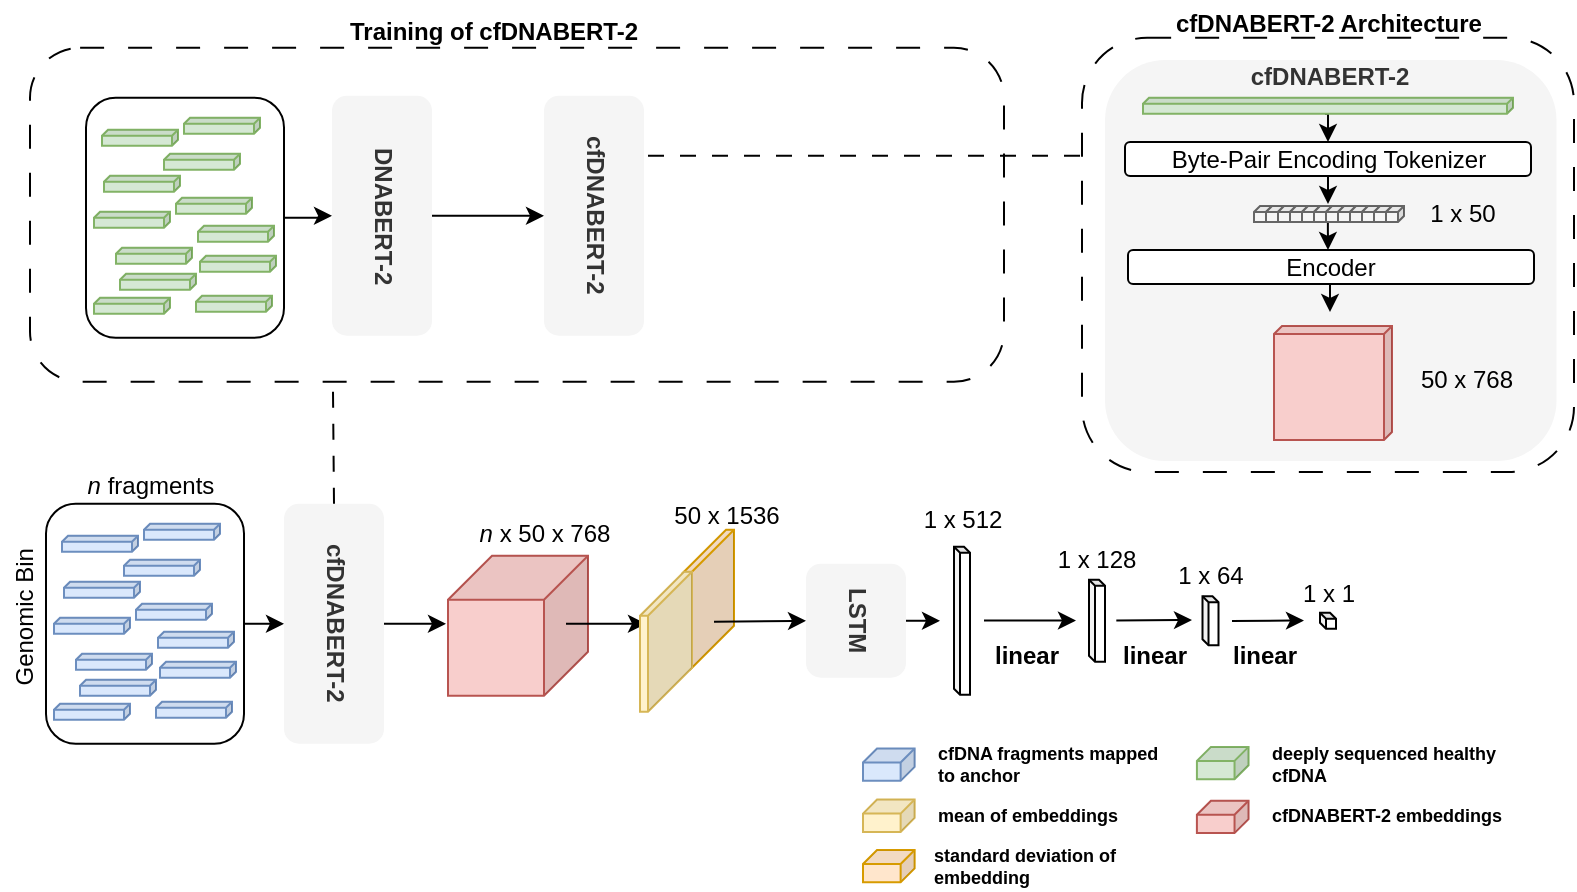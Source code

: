 <mxfile version="24.7.17">
  <diagram id="QJjx0-fPxzvcmYibJWj1" name="Page-1">
    <mxGraphModel dx="2074" dy="1187" grid="0" gridSize="10" guides="1" tooltips="1" connect="1" arrows="1" fold="1" page="1" pageScale="1" pageWidth="827" pageHeight="583" math="0" shadow="0">
      <root>
        <mxCell id="0" />
        <mxCell id="1" parent="0" />
        <mxCell id="E21WYbpWhwIhEI5-EvUI-31" value="" style="rounded=1;whiteSpace=wrap;html=1;dashed=1;fillColor=none;container=0;dashPattern=12 12;" parent="1" vertex="1">
          <mxGeometry x="24" y="31.88" width="487" height="167" as="geometry" />
        </mxCell>
        <mxCell id="E21WYbpWhwIhEI5-EvUI-158" value="1 x 512" style="text;html=1;strokeColor=none;fillColor=none;align=center;verticalAlign=middle;whiteSpace=wrap;rounded=0;container=0;" parent="1" vertex="1">
          <mxGeometry x="440.5" y="252.88" width="99" height="30" as="geometry" />
        </mxCell>
        <mxCell id="4f-DMQIj-ya-iA7LCkDa-42" value="&lt;i&gt;n&lt;/i&gt;&amp;nbsp;x 50 x 768" style="text;html=1;strokeColor=none;fillColor=none;align=center;verticalAlign=middle;whiteSpace=wrap;rounded=0;container=0;" parent="1" vertex="1">
          <mxGeometry x="232" y="259.88" width="99" height="30" as="geometry" />
        </mxCell>
        <mxCell id="E21WYbpWhwIhEI5-EvUI-28" style="edgeStyle=orthogonalEdgeStyle;rounded=0;orthogonalLoop=1;jettySize=auto;html=1;exitX=1;exitY=0.5;exitDx=0;exitDy=0;entryX=0;entryY=0.5;entryDx=0;entryDy=0;" parent="1" source="E21WYbpWhwIhEI5-EvUI-3" target="E21WYbpWhwIhEI5-EvUI-4" edge="1">
          <mxGeometry relative="1" as="geometry" />
        </mxCell>
        <mxCell id="E21WYbpWhwIhEI5-EvUI-3" value="DNABERT-2" style="rounded=1;whiteSpace=wrap;html=1;textDirection=vertical-rl;fontStyle=1;fillColor=#f5f5f5;fontColor=#333333;strokeColor=none;container=0;" parent="1" vertex="1">
          <mxGeometry x="175" y="55.88" width="50" height="120" as="geometry" />
        </mxCell>
        <mxCell id="E21WYbpWhwIhEI5-EvUI-4" value="cfDNABERT-2" style="rounded=1;whiteSpace=wrap;html=1;textDirection=vertical-rl;fontStyle=1;fillColor=#f5f5f5;fontColor=#333333;strokeColor=none;container=0;" parent="1" vertex="1">
          <mxGeometry x="281" y="55.88" width="50" height="120" as="geometry" />
        </mxCell>
        <mxCell id="E21WYbpWhwIhEI5-EvUI-30" value="standard deviation of embedding" style="text;html=1;strokeColor=none;fillColor=none;align=left;verticalAlign=middle;whiteSpace=wrap;rounded=0;fontStyle=1;container=0;fontSize=9;" parent="1" vertex="1">
          <mxGeometry x="473.5" y="429.01" width="138" height="23.88" as="geometry" />
        </mxCell>
        <mxCell id="E21WYbpWhwIhEI5-EvUI-34" value="cfDNABERT-2" style="rounded=1;whiteSpace=wrap;html=1;textDirection=vertical-rl;fontStyle=1;fillColor=#f5f5f5;fontColor=#333333;strokeColor=none;container=0;" parent="1" vertex="1">
          <mxGeometry x="151" y="259.88" width="50" height="120" as="geometry" />
        </mxCell>
        <mxCell id="E21WYbpWhwIhEI5-EvUI-88" value="" style="group" parent="1" vertex="1" connectable="0">
          <mxGeometry x="32" y="259.88" width="108" height="120" as="geometry" />
        </mxCell>
        <mxCell id="E21WYbpWhwIhEI5-EvUI-89" value="" style="rounded=1;whiteSpace=wrap;html=1;textDirection=vertical-rl;fontStyle=1;fillColor=none;fontColor=#333333;strokeColor=default;movable=1;resizable=1;rotatable=1;deletable=1;editable=1;locked=0;connectable=1;" parent="E21WYbpWhwIhEI5-EvUI-88" vertex="1">
          <mxGeometry width="99" height="120" as="geometry" />
        </mxCell>
        <mxCell id="E21WYbpWhwIhEI5-EvUI-90" value="" style="shape=cube;whiteSpace=wrap;html=1;boundedLbl=1;backgroundOutline=1;darkOpacity=0.05;darkOpacity2=0.1;size=3;direction=east;flipH=1;fillColor=#dae8fc;strokeColor=#6c8ebf;movable=1;resizable=1;rotatable=1;deletable=1;editable=1;locked=0;connectable=1;" parent="E21WYbpWhwIhEI5-EvUI-88" vertex="1">
          <mxGeometry x="45" y="50" width="38" height="8" as="geometry" />
        </mxCell>
        <mxCell id="E21WYbpWhwIhEI5-EvUI-91" value="" style="shape=cube;whiteSpace=wrap;html=1;boundedLbl=1;backgroundOutline=1;darkOpacity=0.05;darkOpacity2=0.1;size=3;direction=east;flipH=1;fillColor=#dae8fc;strokeColor=#6c8ebf;movable=1;resizable=1;rotatable=1;deletable=1;editable=1;locked=0;connectable=1;" parent="E21WYbpWhwIhEI5-EvUI-88" vertex="1">
          <mxGeometry x="9" y="39" width="38" height="8" as="geometry" />
        </mxCell>
        <mxCell id="E21WYbpWhwIhEI5-EvUI-92" value="" style="shape=cube;whiteSpace=wrap;html=1;boundedLbl=1;backgroundOutline=1;darkOpacity=0.05;darkOpacity2=0.1;size=3;direction=east;flipH=1;fillColor=#dae8fc;strokeColor=#6c8ebf;movable=1;resizable=1;rotatable=1;deletable=1;editable=1;locked=0;connectable=1;" parent="E21WYbpWhwIhEI5-EvUI-88" vertex="1">
          <mxGeometry x="39" y="28" width="38" height="8" as="geometry" />
        </mxCell>
        <mxCell id="E21WYbpWhwIhEI5-EvUI-93" value="" style="shape=cube;whiteSpace=wrap;html=1;boundedLbl=1;backgroundOutline=1;darkOpacity=0.05;darkOpacity2=0.1;size=3;direction=east;flipH=1;fillColor=#dae8fc;strokeColor=#6c8ebf;movable=1;resizable=1;rotatable=1;deletable=1;editable=1;locked=0;connectable=1;" parent="E21WYbpWhwIhEI5-EvUI-88" vertex="1">
          <mxGeometry x="17" y="88" width="38" height="8" as="geometry" />
        </mxCell>
        <mxCell id="E21WYbpWhwIhEI5-EvUI-94" value="" style="shape=cube;whiteSpace=wrap;html=1;boundedLbl=1;backgroundOutline=1;darkOpacity=0.05;darkOpacity2=0.1;size=3;direction=east;flipH=1;fillColor=#dae8fc;strokeColor=#6c8ebf;movable=1;resizable=1;rotatable=1;deletable=1;editable=1;locked=0;connectable=1;" parent="E21WYbpWhwIhEI5-EvUI-88" vertex="1">
          <mxGeometry x="4" y="57" width="38" height="8" as="geometry" />
        </mxCell>
        <mxCell id="E21WYbpWhwIhEI5-EvUI-95" value="" style="shape=cube;whiteSpace=wrap;html=1;boundedLbl=1;backgroundOutline=1;darkOpacity=0.05;darkOpacity2=0.1;size=3;direction=east;flipH=1;fillColor=#dae8fc;strokeColor=#6c8ebf;movable=1;resizable=1;rotatable=1;deletable=1;editable=1;locked=0;connectable=1;" parent="E21WYbpWhwIhEI5-EvUI-88" vertex="1">
          <mxGeometry x="55" y="99" width="38" height="8" as="geometry" />
        </mxCell>
        <mxCell id="E21WYbpWhwIhEI5-EvUI-96" value="" style="shape=cube;whiteSpace=wrap;html=1;boundedLbl=1;backgroundOutline=1;darkOpacity=0.05;darkOpacity2=0.1;size=3;direction=east;flipH=1;fillColor=#dae8fc;strokeColor=#6c8ebf;movable=1;resizable=1;rotatable=1;deletable=1;editable=1;locked=0;connectable=1;" parent="E21WYbpWhwIhEI5-EvUI-88" vertex="1">
          <mxGeometry x="4" y="100" width="38" height="8" as="geometry" />
        </mxCell>
        <mxCell id="E21WYbpWhwIhEI5-EvUI-97" value="" style="shape=cube;whiteSpace=wrap;html=1;boundedLbl=1;backgroundOutline=1;darkOpacity=0.05;darkOpacity2=0.1;size=3;direction=east;flipH=1;fillColor=#dae8fc;strokeColor=#6c8ebf;movable=1;resizable=1;rotatable=1;deletable=1;editable=1;locked=0;connectable=1;" parent="E21WYbpWhwIhEI5-EvUI-88" vertex="1">
          <mxGeometry x="56" y="64" width="38" height="8" as="geometry" />
        </mxCell>
        <mxCell id="E21WYbpWhwIhEI5-EvUI-98" value="" style="shape=cube;whiteSpace=wrap;html=1;boundedLbl=1;backgroundOutline=1;darkOpacity=0.05;darkOpacity2=0.1;size=3;direction=east;flipH=1;fillColor=#dae8fc;strokeColor=#6c8ebf;movable=1;resizable=1;rotatable=1;deletable=1;editable=1;locked=0;connectable=1;" parent="E21WYbpWhwIhEI5-EvUI-88" vertex="1">
          <mxGeometry x="57" y="79" width="38" height="8" as="geometry" />
        </mxCell>
        <mxCell id="E21WYbpWhwIhEI5-EvUI-99" value="" style="shape=cube;whiteSpace=wrap;html=1;boundedLbl=1;backgroundOutline=1;darkOpacity=0.05;darkOpacity2=0.1;size=3;direction=east;flipH=1;fillColor=#dae8fc;strokeColor=#6c8ebf;movable=1;resizable=1;rotatable=1;deletable=1;editable=1;locked=0;connectable=1;" parent="E21WYbpWhwIhEI5-EvUI-88" vertex="1">
          <mxGeometry x="15" y="75" width="38" height="8" as="geometry" />
        </mxCell>
        <mxCell id="E21WYbpWhwIhEI5-EvUI-100" value="" style="shape=cube;whiteSpace=wrap;html=1;boundedLbl=1;backgroundOutline=1;darkOpacity=0.05;darkOpacity2=0.1;size=3;direction=east;flipH=1;fillColor=#dae8fc;strokeColor=#6c8ebf;movable=1;resizable=1;rotatable=1;deletable=1;editable=1;locked=0;connectable=1;" parent="E21WYbpWhwIhEI5-EvUI-88" vertex="1">
          <mxGeometry x="49" y="10" width="38" height="8" as="geometry" />
        </mxCell>
        <mxCell id="E21WYbpWhwIhEI5-EvUI-101" value="" style="shape=cube;whiteSpace=wrap;html=1;boundedLbl=1;backgroundOutline=1;darkOpacity=0.05;darkOpacity2=0.1;size=3;direction=east;flipH=1;fillColor=#dae8fc;strokeColor=#6c8ebf;movable=1;resizable=1;rotatable=1;deletable=1;editable=1;locked=0;connectable=1;" parent="E21WYbpWhwIhEI5-EvUI-88" vertex="1">
          <mxGeometry x="8" y="16" width="38" height="8" as="geometry" />
        </mxCell>
        <mxCell id="E21WYbpWhwIhEI5-EvUI-119" value="" style="shape=cube;whiteSpace=wrap;html=1;boundedLbl=1;backgroundOutline=1;darkOpacity=0.05;darkOpacity2=0.1;size=22;direction=east;flipH=1;fillColor=#f8cecc;strokeColor=#b85450;container=0;" parent="1" vertex="1">
          <mxGeometry x="233" y="285.88" width="70" height="70" as="geometry" />
        </mxCell>
        <mxCell id="E21WYbpWhwIhEI5-EvUI-124" value="&lt;i&gt;n&lt;/i&gt;&amp;nbsp;fragments" style="text;html=1;strokeColor=none;fillColor=none;align=center;verticalAlign=middle;whiteSpace=wrap;rounded=0;container=0;" parent="1" vertex="1">
          <mxGeometry x="35" y="236" width="99" height="30" as="geometry" />
        </mxCell>
        <mxCell id="E21WYbpWhwIhEI5-EvUI-127" value="Genomic Bin" style="text;html=1;strokeColor=none;fillColor=none;align=center;verticalAlign=middle;whiteSpace=wrap;rounded=0;container=0;textDirection=vertical-rl;rotation=-180;" parent="1" vertex="1">
          <mxGeometry x="10" y="269.88" width="25" height="93" as="geometry" />
        </mxCell>
        <mxCell id="E21WYbpWhwIhEI5-EvUI-133" value="" style="endArrow=classic;html=1;rounded=0;" parent="1" edge="1">
          <mxGeometry width="50" height="50" relative="1" as="geometry">
            <mxPoint x="292" y="319.88" as="sourcePoint" />
            <mxPoint x="332" y="319.88" as="targetPoint" />
          </mxGeometry>
        </mxCell>
        <mxCell id="E21WYbpWhwIhEI5-EvUI-135" value="" style="shape=cube;whiteSpace=wrap;html=1;boundedLbl=1;backgroundOutline=1;darkOpacity=0.05;darkOpacity2=0.1;size=22;direction=east;flipH=1;fillColor=#ffe6cc;strokeColor=#d79b00;container=0;" parent="1" vertex="1">
          <mxGeometry x="350" y="272.88" width="26" height="70" as="geometry" />
        </mxCell>
        <mxCell id="E21WYbpWhwIhEI5-EvUI-136" value="" style="shape=cube;whiteSpace=wrap;html=1;boundedLbl=1;backgroundOutline=1;darkOpacity=0.05;darkOpacity2=0.1;size=22;direction=east;flipH=1;fillColor=#fff2cc;strokeColor=#d6b656;container=0;" parent="1" vertex="1">
          <mxGeometry x="329" y="293.88" width="26" height="70" as="geometry" />
        </mxCell>
        <mxCell id="E21WYbpWhwIhEI5-EvUI-141" value="50 x 1536" style="text;html=1;strokeColor=none;fillColor=none;align=center;verticalAlign=middle;whiteSpace=wrap;rounded=0;container=0;" parent="1" vertex="1">
          <mxGeometry x="323" y="250.88" width="99" height="30" as="geometry" />
        </mxCell>
        <mxCell id="E21WYbpWhwIhEI5-EvUI-142" value="LSTM" style="rounded=1;whiteSpace=wrap;html=1;textDirection=vertical-rl;fontStyle=1;fillColor=#f5f5f5;fontColor=#333333;strokeColor=none;container=0;" parent="1" vertex="1">
          <mxGeometry x="412" y="289.88" width="50" height="57" as="geometry" />
        </mxCell>
        <mxCell id="E21WYbpWhwIhEI5-EvUI-144" value="" style="endArrow=classic;html=1;rounded=0;entryX=0;entryY=0.5;entryDx=0;entryDy=0;" parent="1" target="E21WYbpWhwIhEI5-EvUI-142" edge="1">
          <mxGeometry width="50" height="50" relative="1" as="geometry">
            <mxPoint x="366" y="318.88" as="sourcePoint" />
            <mxPoint x="406" y="318.88" as="targetPoint" />
          </mxGeometry>
        </mxCell>
        <mxCell id="E21WYbpWhwIhEI5-EvUI-148" value="" style="endArrow=classic;html=1;rounded=0;exitX=1;exitY=0.5;exitDx=0;exitDy=0;entryX=0;entryY=0;entryDx=74;entryDy=5.5;entryPerimeter=0;" parent="1" source="E21WYbpWhwIhEI5-EvUI-142" edge="1">
          <mxGeometry width="50" height="50" relative="1" as="geometry">
            <mxPoint x="472" y="433.88" as="sourcePoint" />
            <mxPoint x="479" y="318.38" as="targetPoint" />
          </mxGeometry>
        </mxCell>
        <mxCell id="E21WYbpWhwIhEI5-EvUI-152" value="" style="shape=cube;whiteSpace=wrap;html=1;boundedLbl=1;backgroundOutline=1;darkOpacity=0.05;darkOpacity2=0.1;size=3;direction=east;flipH=1;container=0;rotation=-90;" parent="1" vertex="1">
          <mxGeometry x="453" y="314.38" width="74" height="8" as="geometry" />
        </mxCell>
        <mxCell id="E21WYbpWhwIhEI5-EvUI-161" value="" style="endArrow=classic;html=1;rounded=0;entryX=0;entryY=0.5;entryDx=0;entryDy=0;" parent="1" edge="1">
          <mxGeometry width="50" height="50" relative="1" as="geometry">
            <mxPoint x="501" y="318.26" as="sourcePoint" />
            <mxPoint x="547" y="318.26" as="targetPoint" />
          </mxGeometry>
        </mxCell>
        <mxCell id="E21WYbpWhwIhEI5-EvUI-163" value="" style="shape=cube;whiteSpace=wrap;html=1;boundedLbl=1;backgroundOutline=1;darkOpacity=0.05;darkOpacity2=0.1;size=3;direction=east;flipH=1;container=0;rotation=-90;" parent="1" vertex="1">
          <mxGeometry x="537" y="314.38" width="41" height="8" as="geometry" />
        </mxCell>
        <mxCell id="E21WYbpWhwIhEI5-EvUI-164" value="1 x 128" style="text;html=1;strokeColor=none;fillColor=none;align=center;verticalAlign=middle;whiteSpace=wrap;rounded=0;container=0;" parent="1" vertex="1">
          <mxGeometry x="508" y="272.88" width="99" height="30" as="geometry" />
        </mxCell>
        <mxCell id="E21WYbpWhwIhEI5-EvUI-165" value="" style="shape=cube;whiteSpace=wrap;html=1;boundedLbl=1;backgroundOutline=1;darkOpacity=0.05;darkOpacity2=0.1;size=3;direction=east;flipH=1;container=0;rotation=-90;" parent="1" vertex="1">
          <mxGeometry x="602" y="314.38" width="24.5" height="8" as="geometry" />
        </mxCell>
        <mxCell id="E21WYbpWhwIhEI5-EvUI-166" value="" style="endArrow=classic;html=1;rounded=0;" parent="1" edge="1">
          <mxGeometry width="50" height="50" relative="1" as="geometry">
            <mxPoint x="567.16" y="318.26" as="sourcePoint" />
            <mxPoint x="605" y="318" as="targetPoint" />
          </mxGeometry>
        </mxCell>
        <mxCell id="E21WYbpWhwIhEI5-EvUI-168" value="" style="endArrow=classic;html=1;rounded=0;" parent="1" edge="1">
          <mxGeometry width="50" height="50" relative="1" as="geometry">
            <mxPoint x="625" y="318.51" as="sourcePoint" />
            <mxPoint x="661" y="318.25" as="targetPoint" />
          </mxGeometry>
        </mxCell>
        <mxCell id="E21WYbpWhwIhEI5-EvUI-169" value="1 x 64" style="text;html=1;strokeColor=none;fillColor=none;align=center;verticalAlign=middle;whiteSpace=wrap;rounded=0;container=0;" parent="1" vertex="1">
          <mxGeometry x="564.75" y="280.88" width="99" height="30" as="geometry" />
        </mxCell>
        <mxCell id="E21WYbpWhwIhEI5-EvUI-170" value="" style="shape=cube;whiteSpace=wrap;html=1;boundedLbl=1;backgroundOutline=1;darkOpacity=0.05;darkOpacity2=0.1;size=3;direction=east;flipH=1;container=0;rotation=-90;" parent="1" vertex="1">
          <mxGeometry x="669" y="314.38" width="8" height="8" as="geometry" />
        </mxCell>
        <mxCell id="E21WYbpWhwIhEI5-EvUI-171" value="1 x 1" style="text;html=1;strokeColor=none;fillColor=none;align=center;verticalAlign=middle;whiteSpace=wrap;rounded=0;container=0;" parent="1" vertex="1">
          <mxGeometry x="623.5" y="289.88" width="99" height="30" as="geometry" />
        </mxCell>
        <mxCell id="4f-DMQIj-ya-iA7LCkDa-23" value="" style="shape=cube;whiteSpace=wrap;html=1;boundedLbl=1;backgroundOutline=1;darkOpacity=0.05;darkOpacity2=0.1;size=7;direction=east;flipH=1;fillColor=#dae8fc;strokeColor=#6c8ebf;container=0;" parent="1" vertex="1">
          <mxGeometry x="440.5" y="382.257" width="25.818" height="16.17" as="geometry" />
        </mxCell>
        <mxCell id="4f-DMQIj-ya-iA7LCkDa-24" value="" style="shape=cube;whiteSpace=wrap;html=1;boundedLbl=1;backgroundOutline=1;darkOpacity=0.05;darkOpacity2=0.1;size=7;direction=east;flipH=1;fillColor=#f8cecc;strokeColor=#b85450;container=0;" parent="1" vertex="1">
          <mxGeometry x="607.45" y="408.382" width="25.818" height="16.17" as="geometry" />
        </mxCell>
        <mxCell id="4f-DMQIj-ya-iA7LCkDa-26" value="" style="shape=cube;whiteSpace=wrap;html=1;boundedLbl=1;backgroundOutline=1;darkOpacity=0.05;darkOpacity2=0.1;size=7;direction=east;flipH=1;fillColor=#fff2cc;strokeColor=#d6b656;container=0;" parent="1" vertex="1">
          <mxGeometry x="440.5" y="407.777" width="25.818" height="16.17" as="geometry" />
        </mxCell>
        <mxCell id="4f-DMQIj-ya-iA7LCkDa-50" value="cfDNA fragments mapped to anchor" style="text;html=1;strokeColor=none;fillColor=none;align=left;verticalAlign=middle;whiteSpace=wrap;rounded=0;fontStyle=1;container=0;fontSize=9;" parent="1" vertex="1">
          <mxGeometry x="475.784" y="379.88" width="118.761" height="19.307" as="geometry" />
        </mxCell>
        <mxCell id="4f-DMQIj-ya-iA7LCkDa-51" value="cfDNABERT-2 embeddings" style="text;html=1;strokeColor=none;fillColor=none;align=left;verticalAlign=middle;whiteSpace=wrap;rounded=0;fontStyle=1;container=0;fontSize=9;" parent="1" vertex="1">
          <mxGeometry x="642.734" y="406.005" width="118.761" height="19.307" as="geometry" />
        </mxCell>
        <mxCell id="4f-DMQIj-ya-iA7LCkDa-52" value="mean of embeddings" style="text;html=1;strokeColor=none;fillColor=none;align=left;verticalAlign=middle;whiteSpace=wrap;rounded=0;fontStyle=1;container=0;fontSize=9;" parent="1" vertex="1">
          <mxGeometry x="475.784" y="406.007" width="118.761" height="19.307" as="geometry" />
        </mxCell>
        <mxCell id="E21WYbpWhwIhEI5-EvUI-174" value="" style="shape=cube;whiteSpace=wrap;html=1;boundedLbl=1;backgroundOutline=1;darkOpacity=0.05;darkOpacity2=0.1;size=7;direction=east;flipH=1;fillColor=#d5e8d4;strokeColor=#82b366;container=0;" parent="1" vertex="1">
          <mxGeometry x="607.454" y="381.448" width="25.818" height="16.17" as="geometry" />
        </mxCell>
        <mxCell id="E21WYbpWhwIhEI5-EvUI-175" value="deeply sequenced healthy cfDNA" style="text;html=1;strokeColor=none;fillColor=none;align=left;verticalAlign=middle;whiteSpace=wrap;rounded=0;fontStyle=1;container=0;fontSize=9;" parent="1" vertex="1">
          <mxGeometry x="642.739" y="380.688" width="118.761" height="19.307" as="geometry" />
        </mxCell>
        <mxCell id="E21WYbpWhwIhEI5-EvUI-189" value="&lt;b&gt;linear&lt;/b&gt;" style="text;html=1;strokeColor=none;fillColor=none;align=center;verticalAlign=middle;whiteSpace=wrap;rounded=0;container=0;" parent="1" vertex="1">
          <mxGeometry x="537" y="321" width="99" height="30" as="geometry" />
        </mxCell>
        <mxCell id="E21WYbpWhwIhEI5-EvUI-191" value="&lt;b&gt;linear&lt;/b&gt;" style="text;html=1;strokeColor=none;fillColor=none;align=center;verticalAlign=middle;whiteSpace=wrap;rounded=0;container=0;" parent="1" vertex="1">
          <mxGeometry x="472.5" y="321" width="99" height="30" as="geometry" />
        </mxCell>
        <mxCell id="E21WYbpWhwIhEI5-EvUI-192" value="&lt;b&gt;linear&lt;/b&gt;" style="text;html=1;strokeColor=none;fillColor=none;align=center;verticalAlign=middle;whiteSpace=wrap;rounded=0;container=0;" parent="1" vertex="1">
          <mxGeometry x="592" y="321" width="99" height="30" as="geometry" />
        </mxCell>
        <mxCell id="E21WYbpWhwIhEI5-EvUI-194" value="" style="endArrow=none;dashed=1;html=1;dashPattern=8 8;strokeWidth=1;rounded=0;entryX=0.311;entryY=0.999;entryDx=0;entryDy=0;exitX=0.5;exitY=0;exitDx=0;exitDy=0;entryPerimeter=0;" parent="1" source="E21WYbpWhwIhEI5-EvUI-34" target="E21WYbpWhwIhEI5-EvUI-31" edge="1">
          <mxGeometry width="50" height="50" relative="1" as="geometry">
            <mxPoint x="184" y="293.88" as="sourcePoint" />
            <mxPoint x="156" y="208.88" as="targetPoint" />
          </mxGeometry>
        </mxCell>
        <mxCell id="E21WYbpWhwIhEI5-EvUI-195" value="Training of cfDNABERT-2" style="text;html=1;strokeColor=none;fillColor=none;align=left;verticalAlign=middle;whiteSpace=wrap;rounded=0;fontStyle=1;container=0;" parent="1" vertex="1">
          <mxGeometry x="181.5" y="11.88" width="166" height="23.88" as="geometry" />
        </mxCell>
        <mxCell id="E21WYbpWhwIhEI5-EvUI-198" value="" style="endArrow=none;dashed=1;html=1;dashPattern=8 8;strokeWidth=1;rounded=0;entryX=1;entryY=0.25;entryDx=0;entryDy=0;" parent="1" target="E21WYbpWhwIhEI5-EvUI-4" edge="1">
          <mxGeometry width="50" height="50" relative="1" as="geometry">
            <mxPoint x="549" y="85.88" as="sourcePoint" />
            <mxPoint x="185" y="208.88" as="targetPoint" />
          </mxGeometry>
        </mxCell>
        <mxCell id="E21WYbpWhwIhEI5-EvUI-199" value="" style="rounded=1;whiteSpace=wrap;html=1;dashed=1;fillColor=none;container=0;dashPattern=12 12;" parent="1" vertex="1">
          <mxGeometry x="550" y="26.88" width="246" height="217.12" as="geometry" />
        </mxCell>
        <mxCell id="E21WYbpWhwIhEI5-EvUI-200" value="cfDNABERT-2 Architecture" style="text;html=1;strokeColor=none;fillColor=none;align=left;verticalAlign=middle;whiteSpace=wrap;rounded=0;fontStyle=1;container=0;" parent="1" vertex="1">
          <mxGeometry x="595" y="8" width="166" height="23.88" as="geometry" />
        </mxCell>
        <mxCell id="E21WYbpWhwIhEI5-EvUI-201" value="cfDNABERT-2" style="rounded=1;whiteSpace=wrap;html=1;textDirection=vertical-rl;fontStyle=1;fillColor=#f5f5f5;fontColor=#333333;strokeColor=none;container=0;rotation=-90;align=right;" parent="1" vertex="1">
          <mxGeometry x="574.13" y="25.38" width="200.5" height="225.75" as="geometry" />
        </mxCell>
        <mxCell id="E21WYbpWhwIhEI5-EvUI-205" style="edgeStyle=orthogonalEdgeStyle;rounded=0;orthogonalLoop=1;jettySize=auto;html=1;exitX=0;exitY=0;exitDx=94;exitDy=8;exitPerimeter=0;entryX=0.5;entryY=0;entryDx=0;entryDy=0;" parent="1" source="E21WYbpWhwIhEI5-EvUI-203" target="E21WYbpWhwIhEI5-EvUI-204" edge="1">
          <mxGeometry relative="1" as="geometry" />
        </mxCell>
        <mxCell id="E21WYbpWhwIhEI5-EvUI-203" value="" style="shape=cube;whiteSpace=wrap;html=1;boundedLbl=1;backgroundOutline=1;darkOpacity=0.05;darkOpacity2=0.1;size=3;direction=east;flipH=1;fillColor=#d5e8d4;strokeColor=#82b366;movable=1;resizable=1;rotatable=1;deletable=1;editable=1;locked=0;connectable=1;" parent="1" vertex="1">
          <mxGeometry x="580.5" y="56.88" width="185" height="8" as="geometry" />
        </mxCell>
        <mxCell id="E21WYbpWhwIhEI5-EvUI-204" value="Byte-Pair Encoding Tokenizer" style="rounded=1;whiteSpace=wrap;html=1;" parent="1" vertex="1">
          <mxGeometry x="571.5" y="79" width="203" height="17" as="geometry" />
        </mxCell>
        <mxCell id="E21WYbpWhwIhEI5-EvUI-228" value="" style="endArrow=classic;html=1;rounded=0;exitX=0.426;exitY=0.498;exitDx=0;exitDy=0;exitPerimeter=0;" parent="1" edge="1">
          <mxGeometry width="50" height="50" relative="1" as="geometry">
            <mxPoint x="672.923" y="118.947" as="sourcePoint" />
            <mxPoint x="673" y="133" as="targetPoint" />
          </mxGeometry>
        </mxCell>
        <mxCell id="E21WYbpWhwIhEI5-EvUI-206" value="Encoder" style="rounded=1;whiteSpace=wrap;html=1;" parent="1" vertex="1">
          <mxGeometry x="573" y="133" width="203" height="17" as="geometry" />
        </mxCell>
        <mxCell id="E21WYbpWhwIhEI5-EvUI-221" value="" style="group" parent="1" vertex="1" connectable="0">
          <mxGeometry x="636" y="111" width="75" height="8" as="geometry" />
        </mxCell>
        <mxCell id="E21WYbpWhwIhEI5-EvUI-209" value="" style="shape=cube;whiteSpace=wrap;html=1;boundedLbl=1;backgroundOutline=1;darkOpacity=0.05;darkOpacity2=0.1;size=3;direction=east;flipH=1;fillColor=#f5f5f5;strokeColor=#666666;movable=1;resizable=1;rotatable=1;deletable=1;editable=1;locked=0;connectable=1;fontColor=#333333;" parent="E21WYbpWhwIhEI5-EvUI-221" vertex="1">
          <mxGeometry width="9" height="8" as="geometry" />
        </mxCell>
        <mxCell id="E21WYbpWhwIhEI5-EvUI-210" value="" style="shape=cube;whiteSpace=wrap;html=1;boundedLbl=1;backgroundOutline=1;darkOpacity=0.05;darkOpacity2=0.1;size=3;direction=east;flipH=1;fillColor=#f5f5f5;strokeColor=#666666;movable=1;resizable=1;rotatable=1;deletable=1;editable=1;locked=0;connectable=1;fontColor=#333333;" parent="E21WYbpWhwIhEI5-EvUI-221" vertex="1">
          <mxGeometry x="6" width="9" height="8" as="geometry" />
        </mxCell>
        <mxCell id="E21WYbpWhwIhEI5-EvUI-211" value="" style="shape=cube;whiteSpace=wrap;html=1;boundedLbl=1;backgroundOutline=1;darkOpacity=0.05;darkOpacity2=0.1;size=3;direction=east;flipH=1;fillColor=#f5f5f5;strokeColor=#666666;movable=1;resizable=1;rotatable=1;deletable=1;editable=1;locked=0;connectable=1;fontColor=#333333;" parent="E21WYbpWhwIhEI5-EvUI-221" vertex="1">
          <mxGeometry x="12" width="9" height="8" as="geometry" />
        </mxCell>
        <mxCell id="E21WYbpWhwIhEI5-EvUI-212" value="" style="shape=cube;whiteSpace=wrap;html=1;boundedLbl=1;backgroundOutline=1;darkOpacity=0.05;darkOpacity2=0.1;size=3;direction=east;flipH=1;fillColor=#f5f5f5;strokeColor=#666666;movable=1;resizable=1;rotatable=1;deletable=1;editable=1;locked=0;connectable=1;fontColor=#333333;" parent="E21WYbpWhwIhEI5-EvUI-221" vertex="1">
          <mxGeometry x="18" width="9" height="8" as="geometry" />
        </mxCell>
        <mxCell id="E21WYbpWhwIhEI5-EvUI-213" value="" style="shape=cube;whiteSpace=wrap;html=1;boundedLbl=1;backgroundOutline=1;darkOpacity=0.05;darkOpacity2=0.1;size=3;direction=east;flipH=1;fillColor=#f5f5f5;strokeColor=#666666;movable=1;resizable=1;rotatable=1;deletable=1;editable=1;locked=0;connectable=1;fontColor=#333333;" parent="E21WYbpWhwIhEI5-EvUI-221" vertex="1">
          <mxGeometry x="24" width="9" height="8" as="geometry" />
        </mxCell>
        <mxCell id="E21WYbpWhwIhEI5-EvUI-214" value="" style="shape=cube;whiteSpace=wrap;html=1;boundedLbl=1;backgroundOutline=1;darkOpacity=0.05;darkOpacity2=0.1;size=3;direction=east;flipH=1;fillColor=#f5f5f5;strokeColor=#666666;movable=1;resizable=1;rotatable=1;deletable=1;editable=1;locked=0;connectable=1;fontColor=#333333;" parent="E21WYbpWhwIhEI5-EvUI-221" vertex="1">
          <mxGeometry x="30" width="9" height="8" as="geometry" />
        </mxCell>
        <mxCell id="E21WYbpWhwIhEI5-EvUI-215" value="" style="shape=cube;whiteSpace=wrap;html=1;boundedLbl=1;backgroundOutline=1;darkOpacity=0.05;darkOpacity2=0.1;size=3;direction=east;flipH=1;fillColor=#f5f5f5;strokeColor=#666666;movable=1;resizable=1;rotatable=1;deletable=1;editable=1;locked=0;connectable=1;fontColor=#333333;" parent="E21WYbpWhwIhEI5-EvUI-221" vertex="1">
          <mxGeometry x="36" width="9" height="8" as="geometry" />
        </mxCell>
        <mxCell id="E21WYbpWhwIhEI5-EvUI-216" value="" style="shape=cube;whiteSpace=wrap;html=1;boundedLbl=1;backgroundOutline=1;darkOpacity=0.05;darkOpacity2=0.1;size=3;direction=east;flipH=1;fillColor=#f5f5f5;strokeColor=#666666;movable=1;resizable=1;rotatable=1;deletable=1;editable=1;locked=0;connectable=1;fontColor=#333333;" parent="E21WYbpWhwIhEI5-EvUI-221" vertex="1">
          <mxGeometry x="42" width="9" height="8" as="geometry" />
        </mxCell>
        <mxCell id="E21WYbpWhwIhEI5-EvUI-217" value="" style="shape=cube;whiteSpace=wrap;html=1;boundedLbl=1;backgroundOutline=1;darkOpacity=0.05;darkOpacity2=0.1;size=3;direction=east;flipH=1;fillColor=#f5f5f5;strokeColor=#666666;movable=1;resizable=1;rotatable=1;deletable=1;editable=1;locked=0;connectable=1;fontColor=#333333;" parent="E21WYbpWhwIhEI5-EvUI-221" vertex="1">
          <mxGeometry x="48" width="9" height="8" as="geometry" />
        </mxCell>
        <mxCell id="E21WYbpWhwIhEI5-EvUI-218" value="" style="shape=cube;whiteSpace=wrap;html=1;boundedLbl=1;backgroundOutline=1;darkOpacity=0.05;darkOpacity2=0.1;size=3;direction=east;flipH=1;fillColor=#f5f5f5;strokeColor=#666666;movable=1;resizable=1;rotatable=1;deletable=1;editable=1;locked=0;connectable=1;fontColor=#333333;" parent="E21WYbpWhwIhEI5-EvUI-221" vertex="1">
          <mxGeometry x="54" width="9" height="8" as="geometry" />
        </mxCell>
        <mxCell id="E21WYbpWhwIhEI5-EvUI-219" value="" style="shape=cube;whiteSpace=wrap;html=1;boundedLbl=1;backgroundOutline=1;darkOpacity=0.05;darkOpacity2=0.1;size=3;direction=east;flipH=1;fillColor=#f5f5f5;strokeColor=#666666;movable=1;resizable=1;rotatable=1;deletable=1;editable=1;locked=0;connectable=1;fontColor=#333333;" parent="E21WYbpWhwIhEI5-EvUI-221" vertex="1">
          <mxGeometry x="60" width="9" height="8" as="geometry" />
        </mxCell>
        <mxCell id="E21WYbpWhwIhEI5-EvUI-220" value="" style="shape=cube;whiteSpace=wrap;html=1;boundedLbl=1;backgroundOutline=1;darkOpacity=0.05;darkOpacity2=0.1;size=3;direction=east;flipH=1;fillColor=#f5f5f5;strokeColor=#666666;movable=1;resizable=1;rotatable=1;deletable=1;editable=1;locked=0;connectable=1;fontColor=#333333;" parent="E21WYbpWhwIhEI5-EvUI-221" vertex="1">
          <mxGeometry x="66" width="9" height="8" as="geometry" />
        </mxCell>
        <mxCell id="E21WYbpWhwIhEI5-EvUI-226" style="edgeStyle=orthogonalEdgeStyle;rounded=0;orthogonalLoop=1;jettySize=auto;html=1;exitX=0;exitY=0;exitDx=94;exitDy=8;exitPerimeter=0;entryX=0.5;entryY=0;entryDx=0;entryDy=0;" parent="1" edge="1">
          <mxGeometry relative="1" as="geometry">
            <mxPoint x="672" y="96" as="sourcePoint" />
            <mxPoint x="673" y="110" as="targetPoint" />
          </mxGeometry>
        </mxCell>
        <mxCell id="E21WYbpWhwIhEI5-EvUI-229" value="" style="endArrow=classic;html=1;rounded=0;exitX=0.426;exitY=0.498;exitDx=0;exitDy=0;exitPerimeter=0;" parent="1" edge="1">
          <mxGeometry width="50" height="50" relative="1" as="geometry">
            <mxPoint x="674" y="150" as="sourcePoint" />
            <mxPoint x="674" y="164" as="targetPoint" />
          </mxGeometry>
        </mxCell>
        <mxCell id="E21WYbpWhwIhEI5-EvUI-293" value="1 x 50" style="text;html=1;strokeColor=none;fillColor=none;align=center;verticalAlign=middle;whiteSpace=wrap;rounded=0;container=0;" parent="1" vertex="1">
          <mxGeometry x="691" y="100" width="99" height="30" as="geometry" />
        </mxCell>
        <mxCell id="E21WYbpWhwIhEI5-EvUI-294" value="" style="shape=cube;whiteSpace=wrap;html=1;boundedLbl=1;backgroundOutline=1;darkOpacity=0.05;darkOpacity2=0.1;size=4;direction=east;flipH=1;fillColor=#f8cecc;strokeColor=#b85450;container=0;" parent="1" vertex="1">
          <mxGeometry x="646" y="171" width="59" height="57" as="geometry" />
        </mxCell>
        <mxCell id="E21WYbpWhwIhEI5-EvUI-295" value="50 x 768" style="text;html=1;strokeColor=none;fillColor=none;align=center;verticalAlign=middle;whiteSpace=wrap;rounded=0;container=0;" parent="1" vertex="1">
          <mxGeometry x="693" y="183" width="99" height="30" as="geometry" />
        </mxCell>
        <mxCell id="E21WYbpWhwIhEI5-EvUI-296" value="" style="shape=cube;whiteSpace=wrap;html=1;boundedLbl=1;backgroundOutline=1;darkOpacity=0.05;darkOpacity2=0.1;size=7;direction=east;flipH=1;fillColor=#ffe6cc;strokeColor=#d79b00;container=0;" parent="1" vertex="1">
          <mxGeometry x="440.5" y="433.007" width="25.818" height="16.17" as="geometry" />
        </mxCell>
        <mxCell id="E21WYbpWhwIhEI5-EvUI-297" value="" style="edgeStyle=orthogonalEdgeStyle;rounded=0;orthogonalLoop=1;jettySize=auto;html=1;" parent="1" source="E21WYbpWhwIhEI5-EvUI-61" target="E21WYbpWhwIhEI5-EvUI-3" edge="1">
          <mxGeometry relative="1" as="geometry" />
        </mxCell>
        <mxCell id="E21WYbpWhwIhEI5-EvUI-61" value="" style="rounded=1;whiteSpace=wrap;html=1;textDirection=vertical-rl;fontStyle=1;fillColor=none;fontColor=#333333;strokeColor=default;movable=1;resizable=1;rotatable=1;deletable=1;editable=1;locked=0;connectable=1;" parent="1" vertex="1">
          <mxGeometry x="52" y="56.88" width="99" height="120" as="geometry" />
        </mxCell>
        <mxCell id="E21WYbpWhwIhEI5-EvUI-62" value="" style="shape=cube;whiteSpace=wrap;html=1;boundedLbl=1;backgroundOutline=1;darkOpacity=0.05;darkOpacity2=0.1;size=3;direction=east;flipH=1;fillColor=#d5e8d4;strokeColor=#82b366;movable=1;resizable=1;rotatable=1;deletable=1;editable=1;locked=0;connectable=1;" parent="1" vertex="1">
          <mxGeometry x="97" y="106.88" width="38" height="8" as="geometry" />
        </mxCell>
        <mxCell id="E21WYbpWhwIhEI5-EvUI-63" value="" style="shape=cube;whiteSpace=wrap;html=1;boundedLbl=1;backgroundOutline=1;darkOpacity=0.05;darkOpacity2=0.1;size=3;direction=east;flipH=1;fillColor=#d5e8d4;strokeColor=#82b366;movable=1;resizable=1;rotatable=1;deletable=1;editable=1;locked=0;connectable=1;" parent="1" vertex="1">
          <mxGeometry x="61" y="95.88" width="38" height="8" as="geometry" />
        </mxCell>
        <mxCell id="E21WYbpWhwIhEI5-EvUI-64" value="" style="shape=cube;whiteSpace=wrap;html=1;boundedLbl=1;backgroundOutline=1;darkOpacity=0.05;darkOpacity2=0.1;size=3;direction=east;flipH=1;fillColor=#d5e8d4;strokeColor=#82b366;movable=1;resizable=1;rotatable=1;deletable=1;editable=1;locked=0;connectable=1;" parent="1" vertex="1">
          <mxGeometry x="91" y="84.88" width="38" height="8" as="geometry" />
        </mxCell>
        <mxCell id="E21WYbpWhwIhEI5-EvUI-65" value="" style="shape=cube;whiteSpace=wrap;html=1;boundedLbl=1;backgroundOutline=1;darkOpacity=0.05;darkOpacity2=0.1;size=3;direction=east;flipH=1;fillColor=#d5e8d4;strokeColor=#82b366;movable=1;resizable=1;rotatable=1;deletable=1;editable=1;locked=0;connectable=1;" parent="1" vertex="1">
          <mxGeometry x="69" y="144.88" width="38" height="8" as="geometry" />
        </mxCell>
        <mxCell id="E21WYbpWhwIhEI5-EvUI-66" value="" style="shape=cube;whiteSpace=wrap;html=1;boundedLbl=1;backgroundOutline=1;darkOpacity=0.05;darkOpacity2=0.1;size=3;direction=east;flipH=1;fillColor=#d5e8d4;strokeColor=#82b366;movable=1;resizable=1;rotatable=1;deletable=1;editable=1;locked=0;connectable=1;" parent="1" vertex="1">
          <mxGeometry x="56" y="113.88" width="38" height="8" as="geometry" />
        </mxCell>
        <mxCell id="E21WYbpWhwIhEI5-EvUI-67" value="" style="shape=cube;whiteSpace=wrap;html=1;boundedLbl=1;backgroundOutline=1;darkOpacity=0.05;darkOpacity2=0.1;size=3;direction=east;flipH=1;fillColor=#d5e8d4;strokeColor=#82b366;movable=1;resizable=1;rotatable=1;deletable=1;editable=1;locked=0;connectable=1;" parent="1" vertex="1">
          <mxGeometry x="107" y="155.88" width="38" height="8" as="geometry" />
        </mxCell>
        <mxCell id="E21WYbpWhwIhEI5-EvUI-68" value="" style="shape=cube;whiteSpace=wrap;html=1;boundedLbl=1;backgroundOutline=1;darkOpacity=0.05;darkOpacity2=0.1;size=3;direction=east;flipH=1;fillColor=#d5e8d4;strokeColor=#82b366;movable=1;resizable=1;rotatable=1;deletable=1;editable=1;locked=0;connectable=1;" parent="1" vertex="1">
          <mxGeometry x="56" y="156.88" width="38" height="8" as="geometry" />
        </mxCell>
        <mxCell id="E21WYbpWhwIhEI5-EvUI-69" value="" style="shape=cube;whiteSpace=wrap;html=1;boundedLbl=1;backgroundOutline=1;darkOpacity=0.05;darkOpacity2=0.1;size=3;direction=east;flipH=1;fillColor=#d5e8d4;strokeColor=#82b366;movable=1;resizable=1;rotatable=1;deletable=1;editable=1;locked=0;connectable=1;" parent="1" vertex="1">
          <mxGeometry x="108" y="120.88" width="38" height="8" as="geometry" />
        </mxCell>
        <mxCell id="E21WYbpWhwIhEI5-EvUI-70" value="" style="shape=cube;whiteSpace=wrap;html=1;boundedLbl=1;backgroundOutline=1;darkOpacity=0.05;darkOpacity2=0.1;size=3;direction=east;flipH=1;fillColor=#d5e8d4;strokeColor=#82b366;movable=1;resizable=1;rotatable=1;deletable=1;editable=1;locked=0;connectable=1;" parent="1" vertex="1">
          <mxGeometry x="109" y="135.88" width="38" height="8" as="geometry" />
        </mxCell>
        <mxCell id="E21WYbpWhwIhEI5-EvUI-71" value="" style="shape=cube;whiteSpace=wrap;html=1;boundedLbl=1;backgroundOutline=1;darkOpacity=0.05;darkOpacity2=0.1;size=3;direction=east;flipH=1;fillColor=#d5e8d4;strokeColor=#82b366;movable=1;resizable=1;rotatable=1;deletable=1;editable=1;locked=0;connectable=1;" parent="1" vertex="1">
          <mxGeometry x="67" y="131.88" width="38" height="8" as="geometry" />
        </mxCell>
        <mxCell id="E21WYbpWhwIhEI5-EvUI-72" value="" style="shape=cube;whiteSpace=wrap;html=1;boundedLbl=1;backgroundOutline=1;darkOpacity=0.05;darkOpacity2=0.1;size=3;direction=east;flipH=1;fillColor=#d5e8d4;strokeColor=#82b366;movable=1;resizable=1;rotatable=1;deletable=1;editable=1;locked=0;connectable=1;" parent="1" vertex="1">
          <mxGeometry x="101" y="66.88" width="38" height="8" as="geometry" />
        </mxCell>
        <mxCell id="E21WYbpWhwIhEI5-EvUI-73" value="" style="shape=cube;whiteSpace=wrap;html=1;boundedLbl=1;backgroundOutline=1;darkOpacity=0.05;darkOpacity2=0.1;size=3;direction=east;flipH=1;fillColor=#d5e8d4;strokeColor=#82b366;movable=1;resizable=1;rotatable=1;deletable=1;editable=1;locked=0;connectable=1;" parent="1" vertex="1">
          <mxGeometry x="60" y="72.88" width="38" height="8" as="geometry" />
        </mxCell>
        <mxCell id="V8WbB9RgyUvd7Dkor1MS-3" style="edgeStyle=orthogonalEdgeStyle;rounded=0;orthogonalLoop=1;jettySize=auto;html=1;exitX=1;exitY=0.5;exitDx=0;exitDy=0;entryX=0;entryY=0.5;entryDx=0;entryDy=0;" edge="1" parent="1" source="E21WYbpWhwIhEI5-EvUI-89" target="E21WYbpWhwIhEI5-EvUI-34">
          <mxGeometry relative="1" as="geometry" />
        </mxCell>
        <mxCell id="V8WbB9RgyUvd7Dkor1MS-4" style="edgeStyle=orthogonalEdgeStyle;rounded=0;orthogonalLoop=1;jettySize=auto;html=1;exitX=1;exitY=0.5;exitDx=0;exitDy=0;entryX=1.014;entryY=0.484;entryDx=0;entryDy=0;entryPerimeter=0;" edge="1" parent="1" source="E21WYbpWhwIhEI5-EvUI-34" target="E21WYbpWhwIhEI5-EvUI-119">
          <mxGeometry relative="1" as="geometry" />
        </mxCell>
      </root>
    </mxGraphModel>
  </diagram>
</mxfile>
